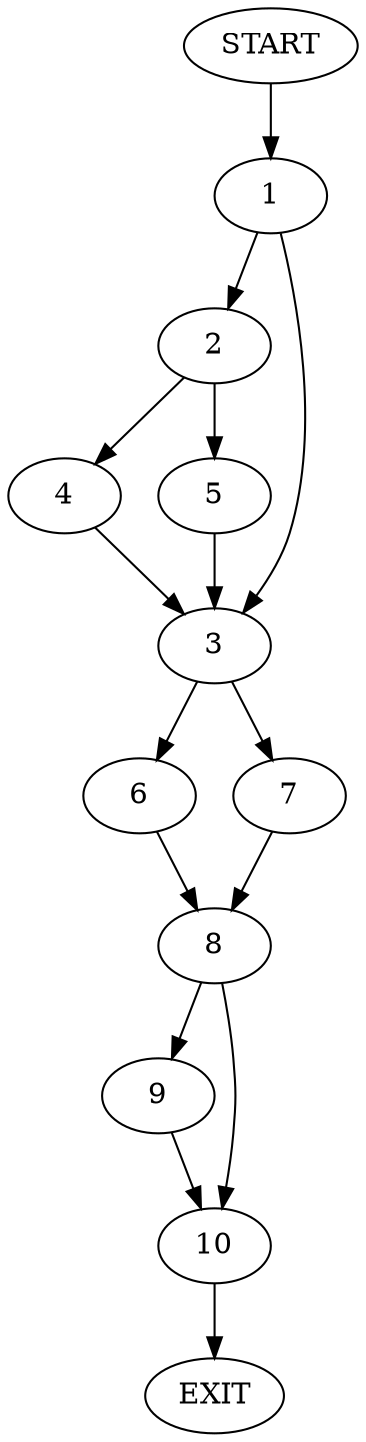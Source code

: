 digraph {
0 [label="START"]
11 [label="EXIT"]
0 -> 1
1 -> 2
1 -> 3
2 -> 4
2 -> 5
3 -> 6
3 -> 7
4 -> 3
5 -> 3
6 -> 8
7 -> 8
8 -> 9
8 -> 10
9 -> 10
10 -> 11
}
